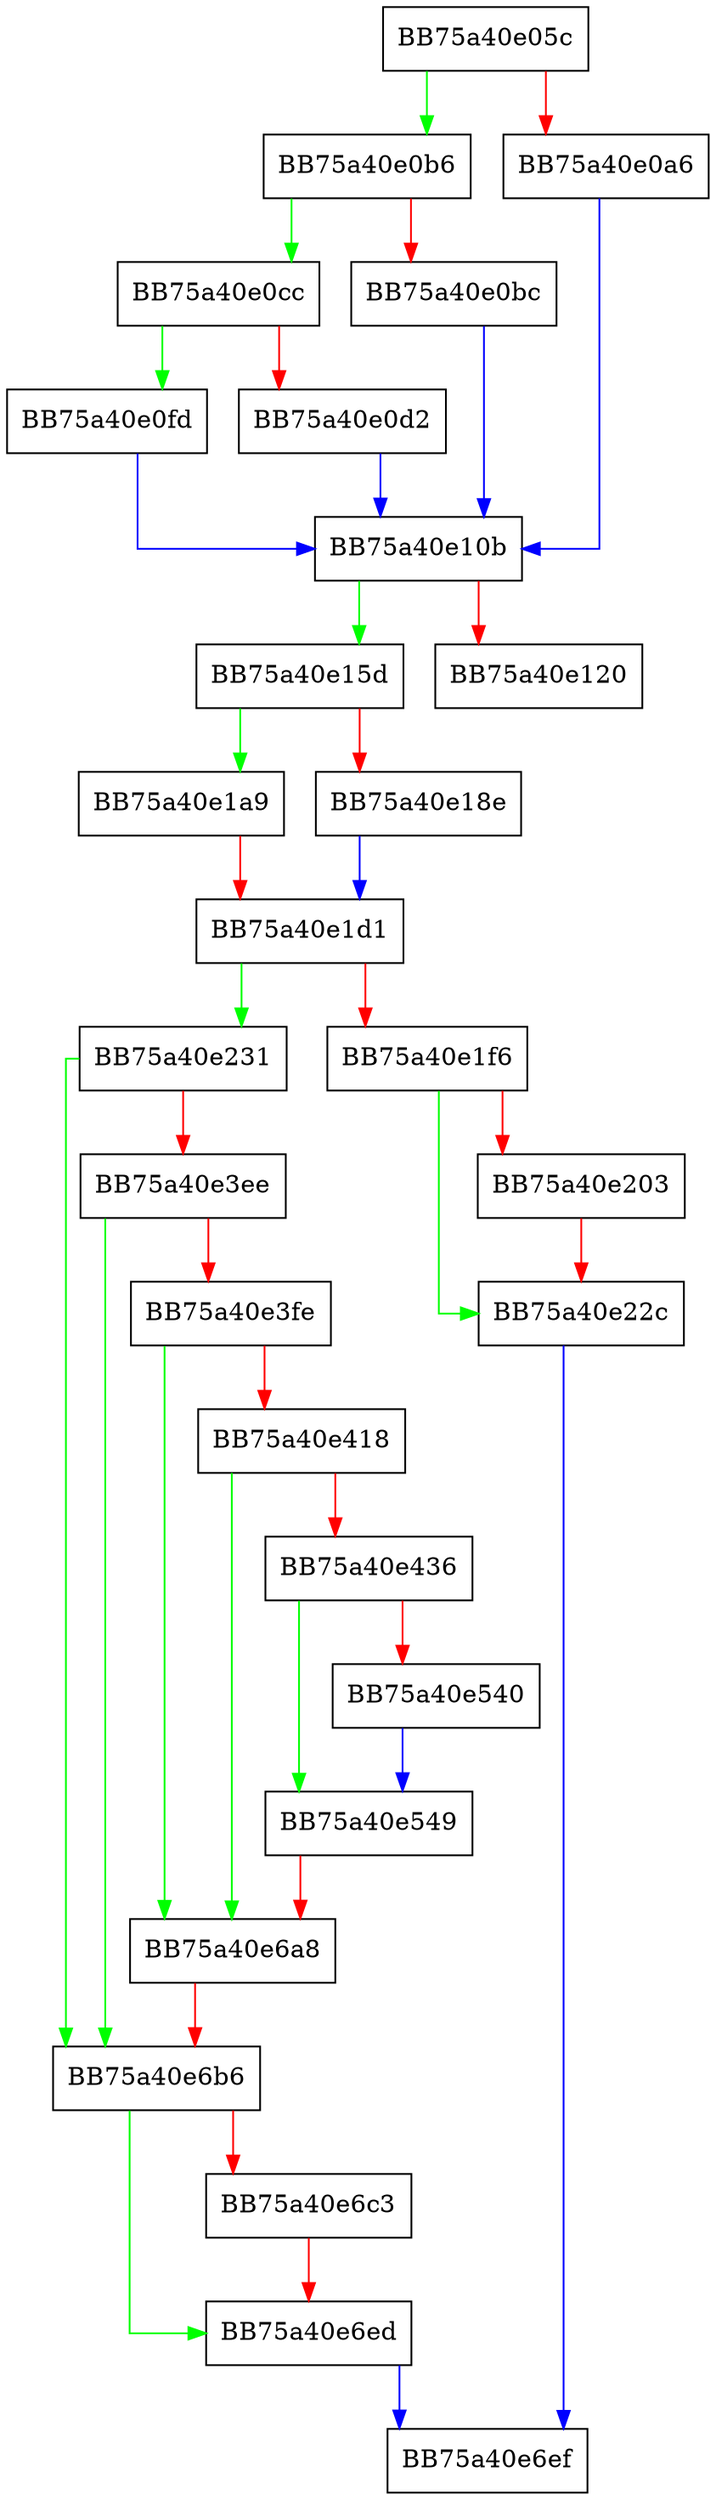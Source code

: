 digraph LogFailedScan {
  node [shape="box"];
  graph [splines=ortho];
  BB75a40e05c -> BB75a40e0b6 [color="green"];
  BB75a40e05c -> BB75a40e0a6 [color="red"];
  BB75a40e0a6 -> BB75a40e10b [color="blue"];
  BB75a40e0b6 -> BB75a40e0cc [color="green"];
  BB75a40e0b6 -> BB75a40e0bc [color="red"];
  BB75a40e0bc -> BB75a40e10b [color="blue"];
  BB75a40e0cc -> BB75a40e0fd [color="green"];
  BB75a40e0cc -> BB75a40e0d2 [color="red"];
  BB75a40e0d2 -> BB75a40e10b [color="blue"];
  BB75a40e0fd -> BB75a40e10b [color="blue"];
  BB75a40e10b -> BB75a40e15d [color="green"];
  BB75a40e10b -> BB75a40e120 [color="red"];
  BB75a40e15d -> BB75a40e1a9 [color="green"];
  BB75a40e15d -> BB75a40e18e [color="red"];
  BB75a40e18e -> BB75a40e1d1 [color="blue"];
  BB75a40e1a9 -> BB75a40e1d1 [color="red"];
  BB75a40e1d1 -> BB75a40e231 [color="green"];
  BB75a40e1d1 -> BB75a40e1f6 [color="red"];
  BB75a40e1f6 -> BB75a40e22c [color="green"];
  BB75a40e1f6 -> BB75a40e203 [color="red"];
  BB75a40e203 -> BB75a40e22c [color="red"];
  BB75a40e22c -> BB75a40e6ef [color="blue"];
  BB75a40e231 -> BB75a40e6b6 [color="green"];
  BB75a40e231 -> BB75a40e3ee [color="red"];
  BB75a40e3ee -> BB75a40e6b6 [color="green"];
  BB75a40e3ee -> BB75a40e3fe [color="red"];
  BB75a40e3fe -> BB75a40e6a8 [color="green"];
  BB75a40e3fe -> BB75a40e418 [color="red"];
  BB75a40e418 -> BB75a40e6a8 [color="green"];
  BB75a40e418 -> BB75a40e436 [color="red"];
  BB75a40e436 -> BB75a40e549 [color="green"];
  BB75a40e436 -> BB75a40e540 [color="red"];
  BB75a40e540 -> BB75a40e549 [color="blue"];
  BB75a40e549 -> BB75a40e6a8 [color="red"];
  BB75a40e6a8 -> BB75a40e6b6 [color="red"];
  BB75a40e6b6 -> BB75a40e6ed [color="green"];
  BB75a40e6b6 -> BB75a40e6c3 [color="red"];
  BB75a40e6c3 -> BB75a40e6ed [color="red"];
  BB75a40e6ed -> BB75a40e6ef [color="blue"];
}